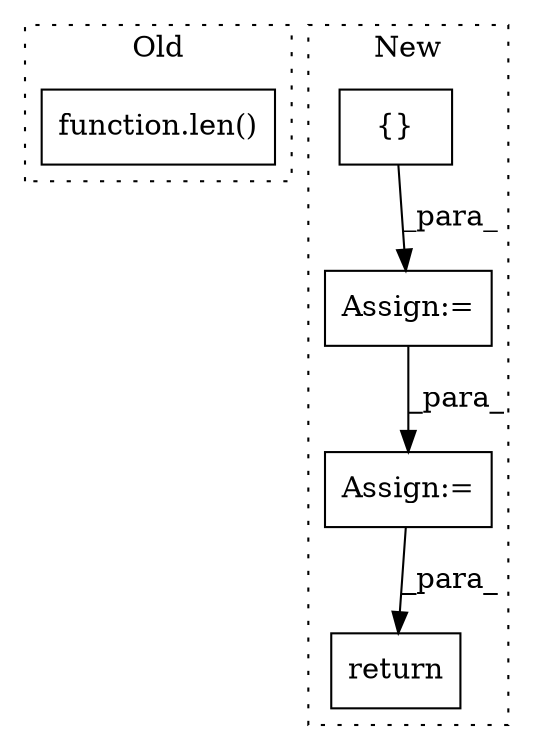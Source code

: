 digraph G {
subgraph cluster0 {
1 [label="function.len()" a="75" s="805,817" l="4,1" shape="box"];
label = "Old";
style="dotted";
}
subgraph cluster1 {
2 [label="{}" a="59" s="962,1000" l="1,0" shape="box"];
3 [label="Assign:=" a="68" s="1024" l="3" shape="box"];
4 [label="Assign:=" a="68" s="949" l="3" shape="box"];
5 [label="return" a="93" s="1100" l="7" shape="box"];
label = "New";
style="dotted";
}
2 -> 4 [label="_para_"];
3 -> 5 [label="_para_"];
4 -> 3 [label="_para_"];
}